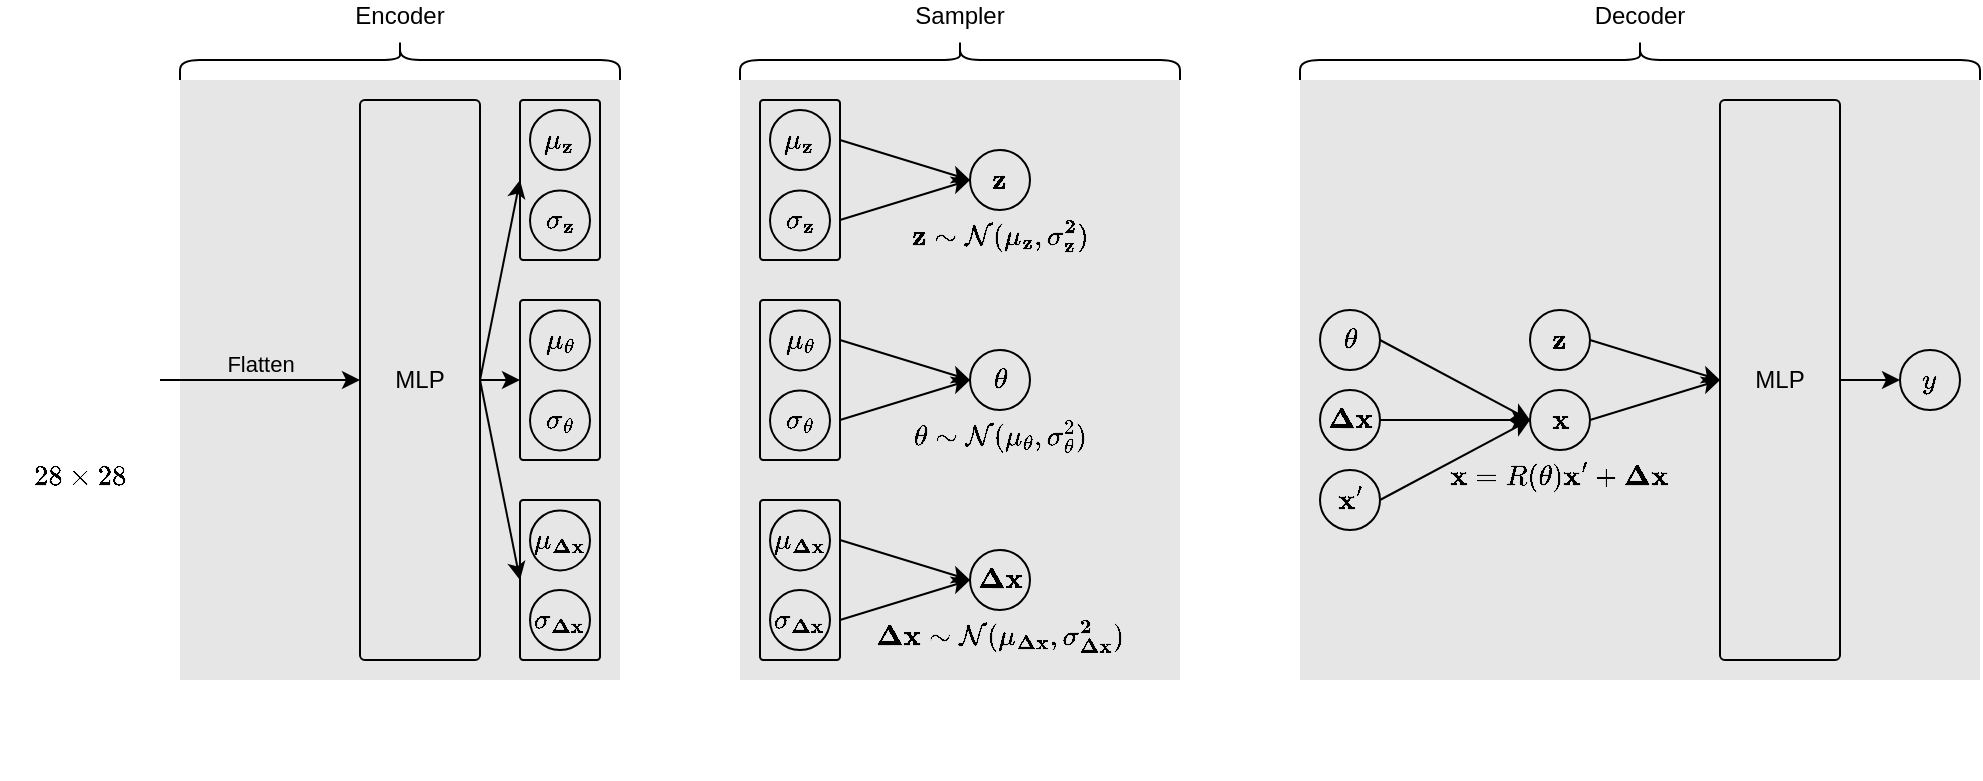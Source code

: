<mxfile version="11.1.4" type="device"><diagram id="dtnzpC0vUkHrBv8xE_qK" name="Page-1"><mxGraphModel dx="1071" dy="494" grid="1" gridSize="10" guides="1" tooltips="1" connect="1" arrows="1" fold="1" page="1" pageScale="1" pageWidth="1169" pageHeight="827" math="1" shadow="0"><root><mxCell id="0"/><mxCell id="1" parent="0"/><mxCell id="XATTHnxZnDPcdsi-aqtx-111" value="" style="rounded=0;whiteSpace=wrap;html=1;fillColor=#E6E6E6;strokeColor=none;" parent="1" vertex="1"><mxGeometry x="710" y="210" width="340" height="300" as="geometry"/></mxCell><mxCell id="XATTHnxZnDPcdsi-aqtx-110" value="" style="rounded=0;whiteSpace=wrap;html=1;fillColor=#E6E6E6;strokeColor=none;" parent="1" vertex="1"><mxGeometry x="430" y="210" width="220" height="300" as="geometry"/></mxCell><mxCell id="XATTHnxZnDPcdsi-aqtx-108" value="" style="rounded=0;whiteSpace=wrap;html=1;fillColor=#E6E6E6;strokeColor=none;" parent="1" vertex="1"><mxGeometry x="150" y="210" width="220" height="300" as="geometry"/></mxCell><mxCell id="XATTHnxZnDPcdsi-aqtx-10" value="Flatten" style="edgeStyle=orthogonalEdgeStyle;rounded=0;orthogonalLoop=1;jettySize=auto;html=1;exitX=1;exitY=0.5;exitDx=0;exitDy=0;sourcePerimeterSpacing=0;targetPerimeterSpacing=14;spacingLeft=0;spacingBottom=18;labelBackgroundColor=none;" parent="1" source="XATTHnxZnDPcdsi-aqtx-2" edge="1"><mxGeometry relative="1" as="geometry"><mxPoint x="240" y="360" as="targetPoint"/></mxGeometry></mxCell><mxCell id="XATTHnxZnDPcdsi-aqtx-2" value="" style="shape=image;verticalLabelPosition=bottom;labelBackgroundColor=#ffffff;verticalAlign=top;aspect=fixed;imageAspect=0;image=https://camo.githubusercontent.com/7f3d17243967ec47c8741690867ac61bf50769c4/687474703a2f2f706574722d6d6172656b2e636f6d2f77702d636f6e74656e742f75706c6f6164732f323031372f30372f6465636f6d707265737365642e6a7067;" parent="1" vertex="1"><mxGeometry x="60" y="320" width="80" height="80" as="geometry"/></mxCell><mxCell id="XATTHnxZnDPcdsi-aqtx-3" value="$$ 28 \times 28 $$" style="rounded=0;whiteSpace=wrap;html=1;fillColor=none;strokeColor=none;" parent="1" vertex="1"><mxGeometry x="60" y="400" width="80" height="15" as="geometry"/></mxCell><mxCell id="XATTHnxZnDPcdsi-aqtx-11" value="MLP" style="rounded=1;whiteSpace=wrap;html=1;fillColor=none;arcSize=4;" parent="1" vertex="1"><mxGeometry x="240" y="220" width="60" height="280" as="geometry"/></mxCell><mxCell id="XATTHnxZnDPcdsi-aqtx-23" value="" style="group" parent="1" vertex="1" connectable="0"><mxGeometry x="320" y="320" width="40" height="80" as="geometry"/></mxCell><mxCell id="XATTHnxZnDPcdsi-aqtx-16" value="$$&amp;nbsp; \mu_{\theta}$$" style="ellipse;whiteSpace=wrap;html=1;aspect=fixed;fillColor=none;" parent="XATTHnxZnDPcdsi-aqtx-23" vertex="1"><mxGeometry x="5" y="5.222" width="30" height="30" as="geometry"/></mxCell><mxCell id="XATTHnxZnDPcdsi-aqtx-17" value="$$&amp;nbsp; \sigma_{\theta}$$" style="ellipse;whiteSpace=wrap;html=1;aspect=fixed;fillColor=none;" parent="XATTHnxZnDPcdsi-aqtx-23" vertex="1"><mxGeometry x="5" y="45.222" width="30" height="30" as="geometry"/></mxCell><mxCell id="XATTHnxZnDPcdsi-aqtx-21" value="" style="rounded=1;whiteSpace=wrap;html=1;fillColor=none;arcSize=4;" parent="XATTHnxZnDPcdsi-aqtx-23" vertex="1"><mxGeometry width="40" height="80" as="geometry"/></mxCell><mxCell id="XATTHnxZnDPcdsi-aqtx-24" value="" style="group" parent="1" vertex="1" connectable="0"><mxGeometry x="320" y="420" width="40" height="80" as="geometry"/></mxCell><mxCell id="XATTHnxZnDPcdsi-aqtx-18" value="$$ \mathbf{\mu_{\Delta x}} $$" style="ellipse;whiteSpace=wrap;html=1;aspect=fixed;fillColor=none;" parent="XATTHnxZnDPcdsi-aqtx-24" vertex="1"><mxGeometry x="5" y="5.222" width="30" height="30" as="geometry"/></mxCell><mxCell id="XATTHnxZnDPcdsi-aqtx-19" value="$$ \mathbf{\sigma_{\Delta x&lt;br&gt;}} $$" style="ellipse;whiteSpace=wrap;html=1;aspect=fixed;fillColor=none;" parent="XATTHnxZnDPcdsi-aqtx-24" vertex="1"><mxGeometry x="5" y="45" width="30" height="30" as="geometry"/></mxCell><mxCell id="XATTHnxZnDPcdsi-aqtx-22" value="" style="rounded=1;whiteSpace=wrap;html=1;fillColor=none;arcSize=4;" parent="XATTHnxZnDPcdsi-aqtx-24" vertex="1"><mxGeometry width="40" height="80" as="geometry"/></mxCell><mxCell id="XATTHnxZnDPcdsi-aqtx-25" value="" style="group" parent="1" vertex="1" connectable="0"><mxGeometry x="320" y="220" width="40" height="80" as="geometry"/></mxCell><mxCell id="XATTHnxZnDPcdsi-aqtx-12" value="$$ \mathbf{\mu_{z}} $$" style="ellipse;whiteSpace=wrap;html=1;aspect=fixed;fillColor=none;" parent="XATTHnxZnDPcdsi-aqtx-25" vertex="1"><mxGeometry x="5" y="5" width="30" height="30" as="geometry"/></mxCell><mxCell id="XATTHnxZnDPcdsi-aqtx-15" value="$$ \mathbf{\sigma_{z}} $$" style="ellipse;whiteSpace=wrap;html=1;aspect=fixed;fillColor=none;" parent="XATTHnxZnDPcdsi-aqtx-25" vertex="1"><mxGeometry x="5" y="45.222" width="30" height="30" as="geometry"/></mxCell><mxCell id="XATTHnxZnDPcdsi-aqtx-20" value="" style="rounded=1;whiteSpace=wrap;html=1;fillColor=none;arcSize=4;" parent="XATTHnxZnDPcdsi-aqtx-25" vertex="1"><mxGeometry width="40" height="80" as="geometry"/></mxCell><mxCell id="XATTHnxZnDPcdsi-aqtx-41" value="" style="group" parent="1" vertex="1" connectable="0"><mxGeometry x="440" y="320" width="40" height="80" as="geometry"/></mxCell><mxCell id="XATTHnxZnDPcdsi-aqtx-42" value="$$&amp;nbsp; \mu_{\theta}$$" style="ellipse;whiteSpace=wrap;html=1;aspect=fixed;fillColor=none;" parent="XATTHnxZnDPcdsi-aqtx-41" vertex="1"><mxGeometry x="5" y="5.222" width="30" height="30" as="geometry"/></mxCell><mxCell id="XATTHnxZnDPcdsi-aqtx-43" value="$$&amp;nbsp; \sigma_{\theta}$$" style="ellipse;whiteSpace=wrap;html=1;aspect=fixed;fillColor=none;" parent="XATTHnxZnDPcdsi-aqtx-41" vertex="1"><mxGeometry x="5" y="45.222" width="30" height="30" as="geometry"/></mxCell><mxCell id="XATTHnxZnDPcdsi-aqtx-44" value="" style="rounded=1;whiteSpace=wrap;html=1;fillColor=none;arcSize=4;" parent="XATTHnxZnDPcdsi-aqtx-41" vertex="1"><mxGeometry width="40" height="80" as="geometry"/></mxCell><mxCell id="XATTHnxZnDPcdsi-aqtx-45" value="" style="group" parent="1" vertex="1" connectable="0"><mxGeometry x="440" y="420" width="40" height="80" as="geometry"/></mxCell><mxCell id="XATTHnxZnDPcdsi-aqtx-46" value="$$ \mathbf{\mu_{\Delta x}} $$" style="ellipse;whiteSpace=wrap;html=1;aspect=fixed;fillColor=none;" parent="XATTHnxZnDPcdsi-aqtx-45" vertex="1"><mxGeometry x="5" y="5.222" width="30" height="30" as="geometry"/></mxCell><mxCell id="XATTHnxZnDPcdsi-aqtx-47" value="$$ \mathbf{\sigma_{\Delta x&lt;br&gt;}} $$" style="ellipse;whiteSpace=wrap;html=1;aspect=fixed;fillColor=none;" parent="XATTHnxZnDPcdsi-aqtx-45" vertex="1"><mxGeometry x="5" y="45" width="30" height="30" as="geometry"/></mxCell><mxCell id="XATTHnxZnDPcdsi-aqtx-48" value="" style="rounded=1;whiteSpace=wrap;html=1;fillColor=none;arcSize=4;" parent="XATTHnxZnDPcdsi-aqtx-45" vertex="1"><mxGeometry width="40" height="80" as="geometry"/></mxCell><mxCell id="XATTHnxZnDPcdsi-aqtx-49" value="" style="group" parent="1" vertex="1" connectable="0"><mxGeometry x="440" y="220" width="40" height="80" as="geometry"/></mxCell><mxCell id="XATTHnxZnDPcdsi-aqtx-50" value="$$ \mathbf{\mu_{z}} $$" style="ellipse;whiteSpace=wrap;html=1;aspect=fixed;fillColor=none;" parent="XATTHnxZnDPcdsi-aqtx-49" vertex="1"><mxGeometry x="5" y="5" width="30" height="30" as="geometry"/></mxCell><mxCell id="XATTHnxZnDPcdsi-aqtx-51" value="$$ \mathbf{\sigma_{z}} $$" style="ellipse;whiteSpace=wrap;html=1;aspect=fixed;fillColor=none;" parent="XATTHnxZnDPcdsi-aqtx-49" vertex="1"><mxGeometry x="5" y="45.222" width="30" height="30" as="geometry"/></mxCell><mxCell id="XATTHnxZnDPcdsi-aqtx-52" value="" style="rounded=1;whiteSpace=wrap;html=1;fillColor=none;arcSize=4;" parent="XATTHnxZnDPcdsi-aqtx-49" vertex="1"><mxGeometry width="40" height="80" as="geometry"/></mxCell><mxCell id="XATTHnxZnDPcdsi-aqtx-65" value="$$ \mathbf{z} $$" style="ellipse;whiteSpace=wrap;html=1;aspect=fixed;fillColor=none;" parent="1" vertex="1"><mxGeometry x="545" y="245" width="30" height="30" as="geometry"/></mxCell><mxCell id="XATTHnxZnDPcdsi-aqtx-68" value="$$&amp;nbsp;\mathbf{z} \sim \mathcal{N}(\mathbf{\mu_{z}}&amp;nbsp;&lt;br&gt;, \mathbf{\sigma_{z}^2}&amp;nbsp;&lt;br&gt;) $$" style="rounded=0;whiteSpace=wrap;html=1;fillColor=none;strokeColor=none;" parent="1" vertex="1"><mxGeometry x="510" y="280" width="100" height="15" as="geometry"/></mxCell><mxCell id="XATTHnxZnDPcdsi-aqtx-69" value="$$ \theta $$" style="ellipse;whiteSpace=wrap;html=1;aspect=fixed;fillColor=none;" parent="1" vertex="1"><mxGeometry x="545" y="345" width="30" height="30" as="geometry"/></mxCell><mxCell id="XATTHnxZnDPcdsi-aqtx-70" value="$$&amp;nbsp;\theta \sim \mathcal{N}(\mu_{\theta}&amp;nbsp;&lt;br&gt;, \sigma_{\theta}^2&lt;br&gt;&amp;nbsp;&lt;br&gt;) $$" style="rounded=0;whiteSpace=wrap;html=1;fillColor=none;strokeColor=none;" parent="1" vertex="1"><mxGeometry x="510" y="380" width="100" height="15" as="geometry"/></mxCell><mxCell id="XATTHnxZnDPcdsi-aqtx-72" value="$$ \mathbf{\Delta x} $$" style="ellipse;whiteSpace=wrap;html=1;aspect=fixed;fillColor=none;" parent="1" vertex="1"><mxGeometry x="545" y="445" width="30" height="30" as="geometry"/></mxCell><mxCell id="XATTHnxZnDPcdsi-aqtx-73" value="$$&amp;nbsp;\mathbf{\Delta x&lt;br&gt;} \sim \mathcal{N}(\mathbf{\mu_{\Delta x&lt;br&gt;}}&amp;nbsp;&lt;br&gt;, \mathbf{\sigma_{\Delta x&lt;br&gt;}^2&lt;br&gt;}&amp;nbsp;&lt;br&gt;) $$" style="rounded=0;whiteSpace=wrap;html=1;fillColor=none;strokeColor=none;" parent="1" vertex="1"><mxGeometry x="500" y="480" width="120" height="15" as="geometry"/></mxCell><mxCell id="XATTHnxZnDPcdsi-aqtx-74" style="rounded=0;orthogonalLoop=1;jettySize=auto;html=1;exitX=1;exitY=0.25;exitDx=0;exitDy=0;entryX=0;entryY=0.5;entryDx=0;entryDy=0;sourcePerimeterSpacing=22;targetPerimeterSpacing=14;" parent="1" source="XATTHnxZnDPcdsi-aqtx-52" target="XATTHnxZnDPcdsi-aqtx-65" edge="1"><mxGeometry relative="1" as="geometry"/></mxCell><mxCell id="XATTHnxZnDPcdsi-aqtx-76" style="edgeStyle=none;rounded=0;orthogonalLoop=1;jettySize=auto;html=1;exitX=1;exitY=0.75;exitDx=0;exitDy=0;entryX=0;entryY=0.5;entryDx=0;entryDy=0;sourcePerimeterSpacing=22;targetPerimeterSpacing=14;" parent="1" source="XATTHnxZnDPcdsi-aqtx-52" target="XATTHnxZnDPcdsi-aqtx-65" edge="1"><mxGeometry relative="1" as="geometry"/></mxCell><mxCell id="XATTHnxZnDPcdsi-aqtx-77" style="edgeStyle=none;rounded=0;orthogonalLoop=1;jettySize=auto;html=1;exitX=1;exitY=0.25;exitDx=0;exitDy=0;entryX=0;entryY=0.5;entryDx=0;entryDy=0;sourcePerimeterSpacing=22;targetPerimeterSpacing=14;" parent="1" source="XATTHnxZnDPcdsi-aqtx-44" target="XATTHnxZnDPcdsi-aqtx-69" edge="1"><mxGeometry relative="1" as="geometry"/></mxCell><mxCell id="XATTHnxZnDPcdsi-aqtx-79" style="edgeStyle=none;rounded=0;orthogonalLoop=1;jettySize=auto;html=1;exitX=1;exitY=0.75;exitDx=0;exitDy=0;entryX=0;entryY=0.5;entryDx=0;entryDy=0;sourcePerimeterSpacing=22;targetPerimeterSpacing=14;" parent="1" source="XATTHnxZnDPcdsi-aqtx-44" target="XATTHnxZnDPcdsi-aqtx-69" edge="1"><mxGeometry relative="1" as="geometry"/></mxCell><mxCell id="XATTHnxZnDPcdsi-aqtx-80" style="edgeStyle=none;rounded=0;orthogonalLoop=1;jettySize=auto;html=1;exitX=1;exitY=0.25;exitDx=0;exitDy=0;entryX=0;entryY=0.5;entryDx=0;entryDy=0;sourcePerimeterSpacing=22;targetPerimeterSpacing=14;" parent="1" source="XATTHnxZnDPcdsi-aqtx-48" target="XATTHnxZnDPcdsi-aqtx-72" edge="1"><mxGeometry relative="1" as="geometry"/></mxCell><mxCell id="XATTHnxZnDPcdsi-aqtx-81" style="edgeStyle=none;rounded=0;orthogonalLoop=1;jettySize=auto;html=1;exitX=1;exitY=0.75;exitDx=0;exitDy=0;sourcePerimeterSpacing=22;targetPerimeterSpacing=14;entryX=0;entryY=0.5;entryDx=0;entryDy=0;" parent="1" source="XATTHnxZnDPcdsi-aqtx-48" target="XATTHnxZnDPcdsi-aqtx-72" edge="1"><mxGeometry relative="1" as="geometry"><mxPoint x="550" y="460" as="targetPoint"/></mxGeometry></mxCell><mxCell id="XATTHnxZnDPcdsi-aqtx-93" style="edgeStyle=none;rounded=0;orthogonalLoop=1;jettySize=auto;html=1;exitX=1;exitY=0.5;exitDx=0;exitDy=0;sourcePerimeterSpacing=0;targetPerimeterSpacing=14;entryX=0;entryY=0.5;entryDx=0;entryDy=0;" parent="1" source="XATTHnxZnDPcdsi-aqtx-82" target="XATTHnxZnDPcdsi-aqtx-91" edge="1"><mxGeometry relative="1" as="geometry"><mxPoint x="910" y="360" as="targetPoint"/></mxGeometry></mxCell><mxCell id="XATTHnxZnDPcdsi-aqtx-82" value="$$ \mathbf{z} $$" style="ellipse;whiteSpace=wrap;html=1;aspect=fixed;fillColor=none;" parent="1" vertex="1"><mxGeometry x="825" y="325" width="30" height="30" as="geometry"/></mxCell><mxCell id="XATTHnxZnDPcdsi-aqtx-88" style="edgeStyle=none;rounded=0;orthogonalLoop=1;jettySize=auto;html=1;exitX=1;exitY=0.5;exitDx=0;exitDy=0;entryX=0;entryY=0.5;entryDx=0;entryDy=0;sourcePerimeterSpacing=0;targetPerimeterSpacing=14;" parent="1" source="XATTHnxZnDPcdsi-aqtx-83" target="XATTHnxZnDPcdsi-aqtx-86" edge="1"><mxGeometry relative="1" as="geometry"/></mxCell><mxCell id="XATTHnxZnDPcdsi-aqtx-83" value="$$ \theta $$" style="ellipse;whiteSpace=wrap;html=1;aspect=fixed;fillColor=none;" parent="1" vertex="1"><mxGeometry x="720" y="325" width="30" height="30" as="geometry"/></mxCell><mxCell id="XATTHnxZnDPcdsi-aqtx-89" style="edgeStyle=none;rounded=0;orthogonalLoop=1;jettySize=auto;html=1;exitX=1;exitY=0.5;exitDx=0;exitDy=0;sourcePerimeterSpacing=0;targetPerimeterSpacing=14;entryX=0;entryY=0.5;entryDx=0;entryDy=0;" parent="1" source="XATTHnxZnDPcdsi-aqtx-84" target="XATTHnxZnDPcdsi-aqtx-86" edge="1"><mxGeometry relative="1" as="geometry"><mxPoint x="820" y="379.942" as="targetPoint"/></mxGeometry></mxCell><mxCell id="XATTHnxZnDPcdsi-aqtx-84" value="$$ \mathbf{\Delta x} $$" style="ellipse;whiteSpace=wrap;html=1;aspect=fixed;fillColor=none;" parent="1" vertex="1"><mxGeometry x="720" y="365" width="30" height="30" as="geometry"/></mxCell><mxCell id="XATTHnxZnDPcdsi-aqtx-90" style="edgeStyle=none;rounded=0;orthogonalLoop=1;jettySize=auto;html=1;exitX=1;exitY=0.5;exitDx=0;exitDy=0;sourcePerimeterSpacing=0;targetPerimeterSpacing=14;entryX=0;entryY=0.5;entryDx=0;entryDy=0;" parent="1" source="XATTHnxZnDPcdsi-aqtx-85" target="XATTHnxZnDPcdsi-aqtx-86" edge="1"><mxGeometry relative="1" as="geometry"><mxPoint x="830" y="380" as="targetPoint"/></mxGeometry></mxCell><mxCell id="XATTHnxZnDPcdsi-aqtx-85" value="$$ \mathbf{x'} $$" style="ellipse;whiteSpace=wrap;html=1;aspect=fixed;fillColor=none;" parent="1" vertex="1"><mxGeometry x="720" y="405" width="30" height="30" as="geometry"/></mxCell><mxCell id="XATTHnxZnDPcdsi-aqtx-92" style="edgeStyle=none;rounded=0;orthogonalLoop=1;jettySize=auto;html=1;exitX=1;exitY=0.5;exitDx=0;exitDy=0;entryX=0;entryY=0.5;entryDx=0;entryDy=0;sourcePerimeterSpacing=0;targetPerimeterSpacing=14;" parent="1" source="XATTHnxZnDPcdsi-aqtx-86" target="XATTHnxZnDPcdsi-aqtx-91" edge="1"><mxGeometry relative="1" as="geometry"/></mxCell><mxCell id="XATTHnxZnDPcdsi-aqtx-86" value="$$ \mathbf{x} $$" style="ellipse;whiteSpace=wrap;html=1;aspect=fixed;fillColor=none;" parent="1" vertex="1"><mxGeometry x="825" y="365" width="30" height="30" as="geometry"/></mxCell><mxCell id="XATTHnxZnDPcdsi-aqtx-87" value="$$ \mathbf{x} = R(\theta) \mathbf{x'} + \mathbf{\Delta x} $$" style="rounded=0;whiteSpace=wrap;html=1;fillColor=none;strokeColor=none;" parent="1" vertex="1"><mxGeometry x="780" y="400" width="120" height="15" as="geometry"/></mxCell><mxCell id="XATTHnxZnDPcdsi-aqtx-107" style="edgeStyle=none;rounded=0;orthogonalLoop=1;jettySize=auto;html=1;exitX=1;exitY=0.5;exitDx=0;exitDy=0;entryX=0;entryY=0.5;entryDx=0;entryDy=0;startArrow=none;startFill=0;sourcePerimeterSpacing=0;endArrow=classic;endFill=1;targetPerimeterSpacing=14;" parent="1" source="XATTHnxZnDPcdsi-aqtx-91" target="XATTHnxZnDPcdsi-aqtx-94" edge="1"><mxGeometry relative="1" as="geometry"/></mxCell><mxCell id="XATTHnxZnDPcdsi-aqtx-91" value="MLP" style="rounded=1;whiteSpace=wrap;html=1;fillColor=none;arcSize=4;" parent="1" vertex="1"><mxGeometry x="920" y="220" width="60" height="280" as="geometry"/></mxCell><mxCell id="XATTHnxZnDPcdsi-aqtx-94" value="$$ y&amp;nbsp; $$" style="ellipse;whiteSpace=wrap;html=1;aspect=fixed;fillColor=none;" parent="1" vertex="1"><mxGeometry x="1010" y="345" width="30" height="30" as="geometry"/></mxCell><mxCell id="XATTHnxZnDPcdsi-aqtx-95" value="" style="shape=curlyBracket;whiteSpace=wrap;html=1;rounded=1;fillColor=none;rotation=90;" parent="1" vertex="1"><mxGeometry x="250" y="90" width="20" height="220" as="geometry"/></mxCell><mxCell id="XATTHnxZnDPcdsi-aqtx-97" value="Encoder" style="rounded=0;whiteSpace=wrap;html=1;fillColor=none;strokeColor=none;" parent="1" vertex="1"><mxGeometry x="220" y="170" width="80" height="15" as="geometry"/></mxCell><mxCell id="XATTHnxZnDPcdsi-aqtx-98" value="" style="shape=curlyBracket;whiteSpace=wrap;html=1;rounded=1;fillColor=none;rotation=90;" parent="1" vertex="1"><mxGeometry x="530" y="90" width="20" height="220" as="geometry"/></mxCell><mxCell id="XATTHnxZnDPcdsi-aqtx-99" value="Sampler" style="rounded=0;whiteSpace=wrap;html=1;fillColor=none;strokeColor=none;" parent="1" vertex="1"><mxGeometry x="500" y="170" width="80" height="15" as="geometry"/></mxCell><mxCell id="XATTHnxZnDPcdsi-aqtx-100" value="" style="shape=curlyBracket;whiteSpace=wrap;html=1;rounded=1;fillColor=none;rotation=90;" parent="1" vertex="1"><mxGeometry x="870" y="30" width="20" height="340" as="geometry"/></mxCell><mxCell id="XATTHnxZnDPcdsi-aqtx-101" value="Decoder" style="rounded=0;whiteSpace=wrap;html=1;fillColor=none;strokeColor=none;" parent="1" vertex="1"><mxGeometry x="840" y="170" width="80" height="15" as="geometry"/></mxCell><mxCell id="XATTHnxZnDPcdsi-aqtx-104" style="edgeStyle=none;rounded=0;orthogonalLoop=1;jettySize=auto;html=1;exitX=0;exitY=0.5;exitDx=0;exitDy=0;entryX=1;entryY=0.5;entryDx=0;entryDy=0;sourcePerimeterSpacing=0;targetPerimeterSpacing=14;endArrow=none;endFill=0;startArrow=classic;startFill=1;" parent="1" source="XATTHnxZnDPcdsi-aqtx-20" target="XATTHnxZnDPcdsi-aqtx-11" edge="1"><mxGeometry relative="1" as="geometry"/></mxCell><mxCell id="XATTHnxZnDPcdsi-aqtx-105" style="edgeStyle=none;rounded=0;orthogonalLoop=1;jettySize=auto;html=1;exitX=0;exitY=0.5;exitDx=0;exitDy=0;sourcePerimeterSpacing=0;targetPerimeterSpacing=14;endArrow=none;endFill=0;startArrow=classic;startFill=1;entryX=1;entryY=0.5;entryDx=0;entryDy=0;" parent="1" source="XATTHnxZnDPcdsi-aqtx-21" target="XATTHnxZnDPcdsi-aqtx-11" edge="1"><mxGeometry relative="1" as="geometry"><mxPoint x="310" y="360.143" as="targetPoint"/></mxGeometry></mxCell><mxCell id="XATTHnxZnDPcdsi-aqtx-106" style="edgeStyle=none;rounded=0;orthogonalLoop=1;jettySize=auto;html=1;exitX=0;exitY=0.5;exitDx=0;exitDy=0;sourcePerimeterSpacing=0;targetPerimeterSpacing=14;endArrow=none;endFill=0;startArrow=classic;startFill=1;entryX=1;entryY=0.5;entryDx=0;entryDy=0;" parent="1" source="XATTHnxZnDPcdsi-aqtx-22" target="XATTHnxZnDPcdsi-aqtx-11" edge="1"><mxGeometry relative="1" as="geometry"><mxPoint x="310" y="360" as="targetPoint"/></mxGeometry></mxCell></root></mxGraphModel></diagram></mxfile>